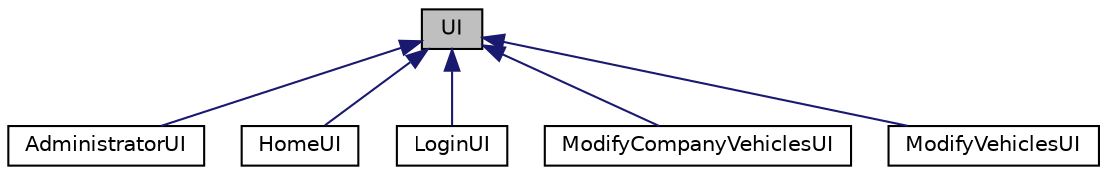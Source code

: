 digraph "UI"
{
  edge [fontname="Helvetica",fontsize="10",labelfontname="Helvetica",labelfontsize="10"];
  node [fontname="Helvetica",fontsize="10",shape=record];
  Node0 [label="UI",height=0.2,width=0.4,color="black", fillcolor="grey75", style="filled", fontcolor="black"];
  Node0 -> Node1 [dir="back",color="midnightblue",fontsize="10",style="solid",fontname="Helvetica"];
  Node1 [label="AdministratorUI",height=0.2,width=0.4,color="black", fillcolor="white", style="filled",URL="$classAdministratorUI.html"];
  Node0 -> Node2 [dir="back",color="midnightblue",fontsize="10",style="solid",fontname="Helvetica"];
  Node2 [label="HomeUI",height=0.2,width=0.4,color="black", fillcolor="white", style="filled",URL="$classHomeUI.html"];
  Node0 -> Node3 [dir="back",color="midnightblue",fontsize="10",style="solid",fontname="Helvetica"];
  Node3 [label="LoginUI",height=0.2,width=0.4,color="black", fillcolor="white", style="filled",URL="$classLoginUI.html"];
  Node0 -> Node4 [dir="back",color="midnightblue",fontsize="10",style="solid",fontname="Helvetica"];
  Node4 [label="ModifyCompanyVehiclesUI",height=0.2,width=0.4,color="black", fillcolor="white", style="filled",URL="$classModifyCompanyVehiclesUI.html"];
  Node0 -> Node5 [dir="back",color="midnightblue",fontsize="10",style="solid",fontname="Helvetica"];
  Node5 [label="ModifyVehiclesUI",height=0.2,width=0.4,color="black", fillcolor="white", style="filled",URL="$classModifyVehiclesUI.html"];
}
